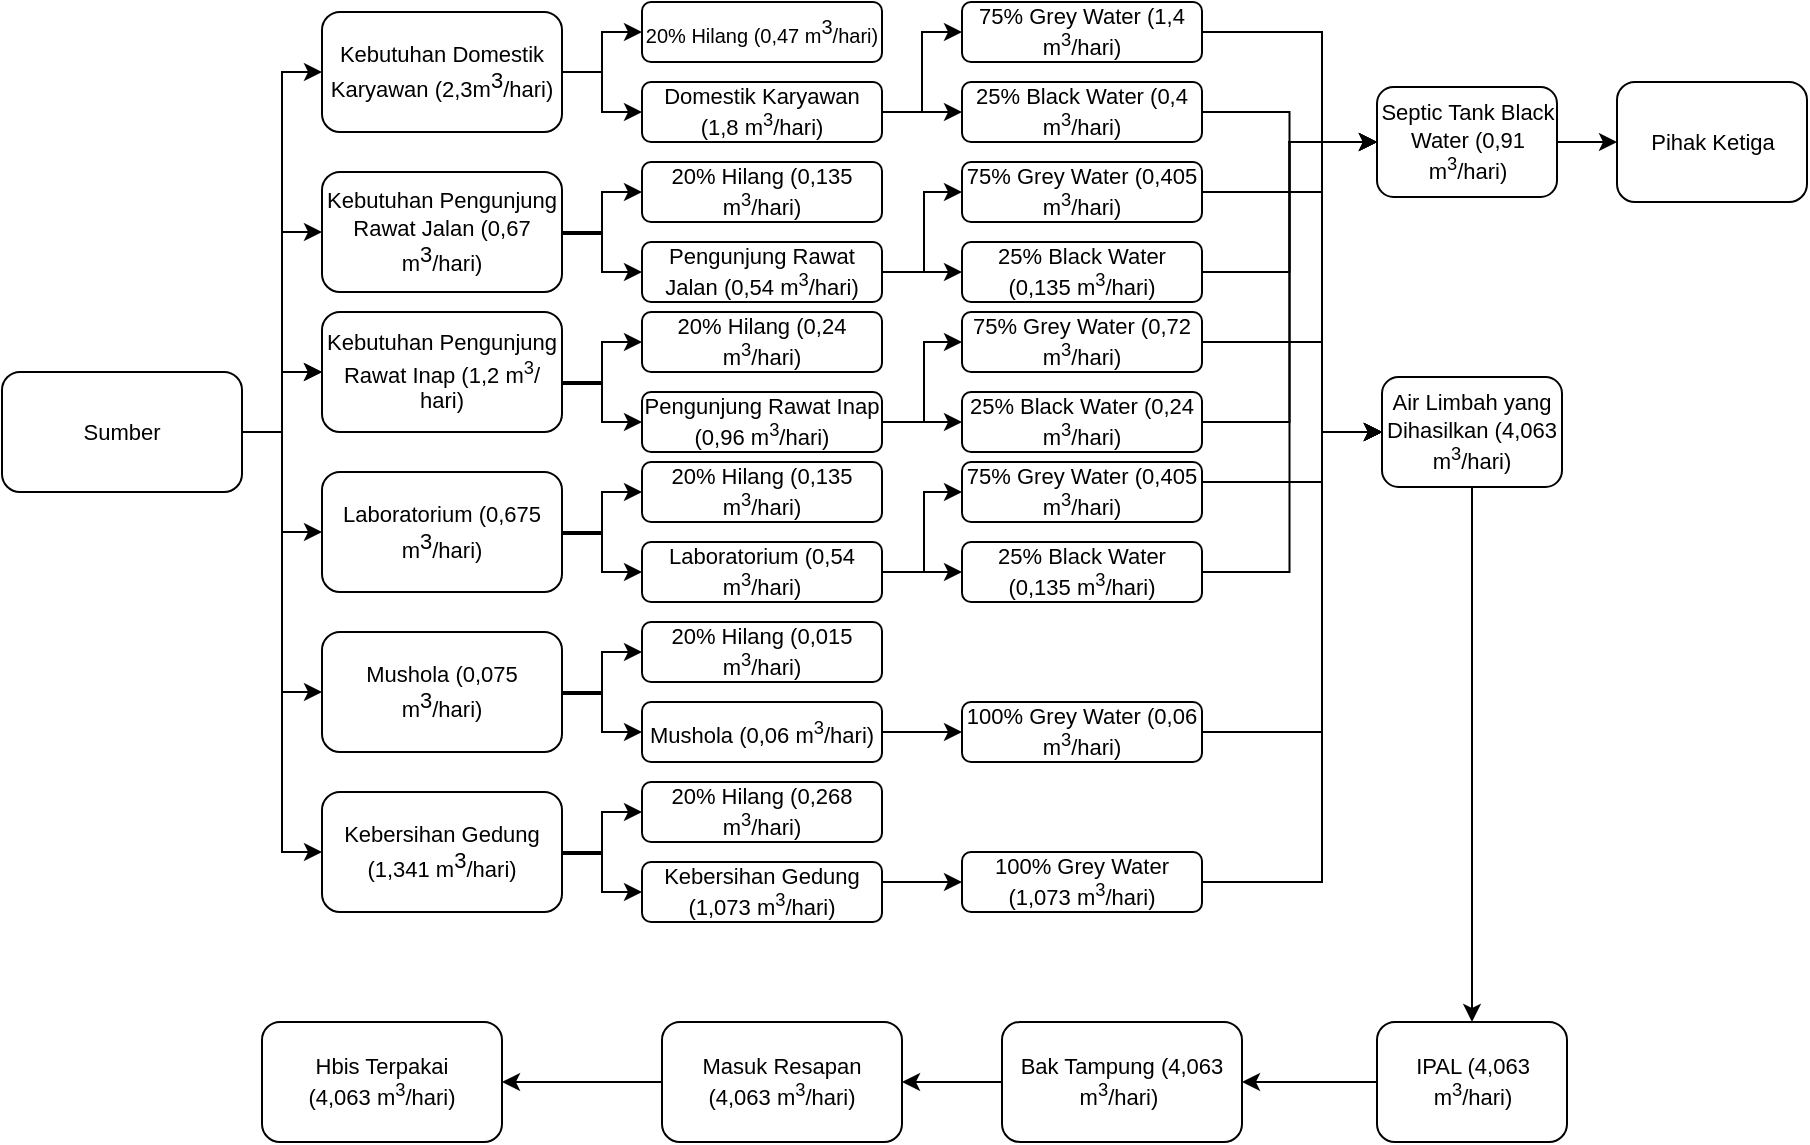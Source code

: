 <mxfile version="24.7.6">
  <diagram name="Page-1" id="BwjnC9_RVp00AROXkKl3">
    <mxGraphModel dx="926" dy="429" grid="1" gridSize="10" guides="1" tooltips="1" connect="1" arrows="1" fold="1" page="1" pageScale="1" pageWidth="850" pageHeight="1100" math="0" shadow="0">
      <root>
        <mxCell id="0" />
        <mxCell id="1" parent="0" />
        <mxCell id="a9j6jrNws50YFNVHfmn5-3" value="" style="edgeStyle=orthogonalEdgeStyle;rounded=0;orthogonalLoop=1;jettySize=auto;html=1;entryX=0;entryY=0.5;entryDx=0;entryDy=0;strokeColor=#000000;fontColor=#000000;labelBackgroundColor=none;labelBorderColor=none;" parent="1" source="a9j6jrNws50YFNVHfmn5-1" target="a9j6jrNws50YFNVHfmn5-2" edge="1">
          <mxGeometry relative="1" as="geometry" />
        </mxCell>
        <mxCell id="a9j6jrNws50YFNVHfmn5-10" value="" style="edgeStyle=orthogonalEdgeStyle;rounded=0;orthogonalLoop=1;jettySize=auto;html=1;entryX=0;entryY=0.5;entryDx=0;entryDy=0;strokeColor=#000000;fontColor=#000000;labelBackgroundColor=none;labelBorderColor=none;" parent="1" source="a9j6jrNws50YFNVHfmn5-1" target="a9j6jrNws50YFNVHfmn5-9" edge="1">
          <mxGeometry relative="1" as="geometry" />
        </mxCell>
        <mxCell id="a9j6jrNws50YFNVHfmn5-13" value="" style="edgeStyle=orthogonalEdgeStyle;rounded=0;orthogonalLoop=1;jettySize=auto;html=1;entryX=0;entryY=0.5;entryDx=0;entryDy=0;strokeColor=#000000;fontColor=#000000;labelBackgroundColor=none;labelBorderColor=none;" parent="1" source="a9j6jrNws50YFNVHfmn5-1" target="a9j6jrNws50YFNVHfmn5-11" edge="1">
          <mxGeometry relative="1" as="geometry" />
        </mxCell>
        <mxCell id="a9j6jrNws50YFNVHfmn5-15" value="" style="edgeStyle=orthogonalEdgeStyle;rounded=0;orthogonalLoop=1;jettySize=auto;html=1;exitX=1;exitY=0.5;exitDx=0;exitDy=0;entryX=0;entryY=0.5;entryDx=0;entryDy=0;strokeColor=#000000;fontColor=#000000;labelBackgroundColor=none;labelBorderColor=none;" parent="1" source="a9j6jrNws50YFNVHfmn5-1" target="a9j6jrNws50YFNVHfmn5-14" edge="1">
          <mxGeometry relative="1" as="geometry" />
        </mxCell>
        <mxCell id="a9j6jrNws50YFNVHfmn5-17" value="" style="edgeStyle=orthogonalEdgeStyle;rounded=0;orthogonalLoop=1;jettySize=auto;html=1;strokeColor=#000000;fontColor=#000000;labelBackgroundColor=none;labelBorderColor=none;" parent="1" source="a9j6jrNws50YFNVHfmn5-1" target="a9j6jrNws50YFNVHfmn5-16" edge="1">
          <mxGeometry relative="1" as="geometry" />
        </mxCell>
        <mxCell id="a9j6jrNws50YFNVHfmn5-1" value="Sumber" style="rounded=1;whiteSpace=wrap;html=1;fontSize=11;strokeColor=#000000;fontColor=#000000;labelBackgroundColor=none;labelBorderColor=none;fillColor=none;" parent="1" vertex="1">
          <mxGeometry x="390" y="435" width="120" height="60" as="geometry" />
        </mxCell>
        <mxCell id="a9j6jrNws50YFNVHfmn5-23" value="" style="edgeStyle=orthogonalEdgeStyle;rounded=0;orthogonalLoop=1;jettySize=auto;html=1;strokeColor=#000000;fontColor=#000000;labelBackgroundColor=none;labelBorderColor=none;" parent="1" source="a9j6jrNws50YFNVHfmn5-2" target="a9j6jrNws50YFNVHfmn5-22" edge="1">
          <mxGeometry relative="1" as="geometry" />
        </mxCell>
        <mxCell id="a9j6jrNws50YFNVHfmn5-2" value="Kebutuhan Domestik Karyawan (2,3m&lt;sup style=&quot;font-size: 11px;&quot;&gt;3&lt;/sup&gt;/hari)" style="whiteSpace=wrap;html=1;rounded=1;fontSize=11;strokeColor=#000000;fontColor=#000000;labelBackgroundColor=none;labelBorderColor=none;fillColor=none;" parent="1" vertex="1">
          <mxGeometry x="550" y="255" width="120" height="60" as="geometry" />
        </mxCell>
        <mxCell id="a9j6jrNws50YFNVHfmn5-9" value="Kebutuhan Pengunjung Rawat Jalan (0,67 m&lt;sup style=&quot;font-size: 11px;&quot;&gt;3&lt;/sup&gt;/hari)" style="whiteSpace=wrap;html=1;rounded=1;fontSize=11;strokeColor=#000000;fontColor=#000000;labelBackgroundColor=none;labelBorderColor=none;fillColor=none;" parent="1" vertex="1">
          <mxGeometry x="550" y="335" width="120" height="60" as="geometry" />
        </mxCell>
        <mxCell id="a9j6jrNws50YFNVHfmn5-14" value="Kebersihan Gedung (1,341 m&lt;sup style=&quot;font-size: 11px;&quot;&gt;3&lt;/sup&gt;/hari)" style="whiteSpace=wrap;html=1;rounded=1;fontSize=11;strokeColor=#000000;fontColor=#000000;labelBackgroundColor=none;labelBorderColor=none;fillColor=none;" parent="1" vertex="1">
          <mxGeometry x="550" y="645" width="120" height="60" as="geometry" />
        </mxCell>
        <mxCell id="a9j6jrNws50YFNVHfmn5-18" value="" style="edgeStyle=orthogonalEdgeStyle;rounded=0;orthogonalLoop=1;jettySize=auto;html=1;strokeColor=#000000;fontColor=#000000;labelBackgroundColor=none;labelBorderColor=none;" parent="1" source="a9j6jrNws50YFNVHfmn5-1" target="a9j6jrNws50YFNVHfmn5-16" edge="1">
          <mxGeometry relative="1" as="geometry">
            <mxPoint x="510" y="465" as="sourcePoint" />
            <mxPoint x="590" y="735" as="targetPoint" />
          </mxGeometry>
        </mxCell>
        <mxCell id="a9j6jrNws50YFNVHfmn5-16" value="Kebutuhan Pengunjung Rawat Inap (1,2 m&lt;sup&gt;3&lt;/sup&gt;/ hari)" style="whiteSpace=wrap;html=1;rounded=1;fontSize=11;strokeColor=#000000;fontColor=#000000;labelBackgroundColor=none;labelBorderColor=none;fillColor=none;" parent="1" vertex="1">
          <mxGeometry x="550" y="405" width="120" height="60" as="geometry" />
        </mxCell>
        <mxCell id="a9j6jrNws50YFNVHfmn5-11" value="&lt;font style=&quot;font-size: 11px;&quot;&gt;Laboratorium (0,675 m&lt;sup style=&quot;font-size: 11px;&quot;&gt;3&lt;/sup&gt;/hari)&lt;/font&gt;" style="whiteSpace=wrap;html=1;rounded=1;fontSize=11;strokeColor=#000000;fontColor=#000000;labelBackgroundColor=none;labelBorderColor=none;fillColor=none;" parent="1" vertex="1">
          <mxGeometry x="550" y="485" width="120" height="60" as="geometry" />
        </mxCell>
        <mxCell id="a9j6jrNws50YFNVHfmn5-21" value="" style="edgeStyle=orthogonalEdgeStyle;rounded=0;orthogonalLoop=1;jettySize=auto;html=1;entryX=0;entryY=0.5;entryDx=0;entryDy=0;exitX=1;exitY=0.5;exitDx=0;exitDy=0;strokeColor=#000000;fontColor=#000000;labelBackgroundColor=none;labelBorderColor=none;" parent="1" source="a9j6jrNws50YFNVHfmn5-1" target="a9j6jrNws50YFNVHfmn5-4" edge="1">
          <mxGeometry relative="1" as="geometry">
            <mxPoint x="610" y="625" as="sourcePoint" />
            <mxPoint x="590" y="735" as="targetPoint" />
          </mxGeometry>
        </mxCell>
        <mxCell id="a9j6jrNws50YFNVHfmn5-4" value="Mushola (0,075 m&lt;sup style=&quot;font-size: 11px;&quot;&gt;3&lt;/sup&gt;/hari)" style="whiteSpace=wrap;html=1;rounded=1;fontSize=11;strokeColor=#000000;fontColor=#000000;labelBackgroundColor=none;labelBorderColor=none;fillColor=none;" parent="1" vertex="1">
          <mxGeometry x="550" y="565" width="120" height="60" as="geometry" />
        </mxCell>
        <mxCell id="a9j6jrNws50YFNVHfmn5-22" value="20% Hilang (0,47 m&lt;sup style=&quot;font-size: 10px;&quot;&gt;3&lt;/sup&gt;/hari)" style="whiteSpace=wrap;html=1;fontSize=10;rounded=1;strokeColor=#000000;fontColor=#000000;labelBackgroundColor=none;labelBorderColor=none;fillColor=none;" parent="1" vertex="1">
          <mxGeometry x="710" y="250" width="120" height="30" as="geometry" />
        </mxCell>
        <mxCell id="a9j6jrNws50YFNVHfmn5-24" value="Domestik Karyawan (1,8 m&lt;sup&gt;3&lt;/sup&gt;/hari)" style="whiteSpace=wrap;html=1;fontSize=11;rounded=1;strokeColor=#000000;fontColor=#000000;labelBackgroundColor=none;labelBorderColor=none;fillColor=none;" parent="1" vertex="1">
          <mxGeometry x="710" y="290" width="120" height="30" as="geometry" />
        </mxCell>
        <mxCell id="a9j6jrNws50YFNVHfmn5-25" value="" style="edgeStyle=orthogonalEdgeStyle;rounded=0;orthogonalLoop=1;jettySize=auto;html=1;entryX=0;entryY=0.5;entryDx=0;entryDy=0;exitX=1;exitY=0.5;exitDx=0;exitDy=0;strokeColor=#000000;fontColor=#000000;labelBackgroundColor=none;labelBorderColor=none;" parent="1" source="a9j6jrNws50YFNVHfmn5-2" target="a9j6jrNws50YFNVHfmn5-24" edge="1">
          <mxGeometry relative="1" as="geometry">
            <mxPoint x="680" y="295" as="sourcePoint" />
            <mxPoint x="700" y="275" as="targetPoint" />
            <Array as="points">
              <mxPoint x="690" y="285" />
              <mxPoint x="690" y="305" />
            </Array>
          </mxGeometry>
        </mxCell>
        <mxCell id="a9j6jrNws50YFNVHfmn5-26" value="" style="edgeStyle=orthogonalEdgeStyle;rounded=0;orthogonalLoop=1;jettySize=auto;html=1;entryX=0;entryY=0.5;entryDx=0;entryDy=0;strokeColor=#000000;fontColor=#000000;labelBackgroundColor=none;labelBorderColor=none;" parent="1" target="a9j6jrNws50YFNVHfmn5-27" edge="1">
          <mxGeometry relative="1" as="geometry">
            <mxPoint x="670" y="365" as="sourcePoint" />
            <Array as="points">
              <mxPoint x="670" y="366" />
              <mxPoint x="690" y="366" />
              <mxPoint x="690" y="345" />
            </Array>
          </mxGeometry>
        </mxCell>
        <mxCell id="a9j6jrNws50YFNVHfmn5-27" value="20% Hilang (0,135 m&lt;sup&gt;3&lt;/sup&gt;/hari)" style="whiteSpace=wrap;html=1;fontSize=11;rounded=1;strokeColor=#000000;fontColor=#000000;labelBackgroundColor=none;labelBorderColor=none;fillColor=none;" parent="1" vertex="1">
          <mxGeometry x="710" y="330" width="120" height="30" as="geometry" />
        </mxCell>
        <mxCell id="a9j6jrNws50YFNVHfmn5-28" value="Pengunjung Rawat Jalan (0,54 m&lt;sup&gt;3&lt;/sup&gt;/hari)" style="whiteSpace=wrap;html=1;fontSize=11;rounded=1;strokeColor=#000000;fontColor=#000000;labelBackgroundColor=none;labelBorderColor=none;fillColor=none;" parent="1" vertex="1">
          <mxGeometry x="710" y="370" width="120" height="30" as="geometry" />
        </mxCell>
        <mxCell id="a9j6jrNws50YFNVHfmn5-29" value="" style="edgeStyle=orthogonalEdgeStyle;rounded=0;orthogonalLoop=1;jettySize=auto;html=1;entryX=0;entryY=0.5;entryDx=0;entryDy=0;exitX=1;exitY=0.5;exitDx=0;exitDy=0;strokeColor=#000000;fontColor=#000000;labelBackgroundColor=none;labelBorderColor=none;" parent="1" target="a9j6jrNws50YFNVHfmn5-28" edge="1">
          <mxGeometry relative="1" as="geometry">
            <mxPoint x="670" y="365" as="sourcePoint" />
            <mxPoint x="700" y="355" as="targetPoint" />
            <Array as="points">
              <mxPoint x="690" y="365" />
              <mxPoint x="690" y="385" />
            </Array>
          </mxGeometry>
        </mxCell>
        <mxCell id="a9j6jrNws50YFNVHfmn5-30" value="" style="edgeStyle=orthogonalEdgeStyle;rounded=0;orthogonalLoop=1;jettySize=auto;html=1;entryX=0;entryY=0.5;entryDx=0;entryDy=0;strokeColor=#000000;fontColor=#000000;labelBackgroundColor=none;labelBorderColor=none;" parent="1" target="a9j6jrNws50YFNVHfmn5-31" edge="1">
          <mxGeometry relative="1" as="geometry">
            <mxPoint x="670" y="440" as="sourcePoint" />
            <Array as="points">
              <mxPoint x="670" y="441" />
              <mxPoint x="690" y="441" />
              <mxPoint x="690" y="420" />
            </Array>
          </mxGeometry>
        </mxCell>
        <mxCell id="a9j6jrNws50YFNVHfmn5-31" value="20% Hilang (0,24 m&lt;sup&gt;3&lt;/sup&gt;/hari)" style="whiteSpace=wrap;html=1;fontSize=11;rounded=1;strokeColor=#000000;fontColor=#000000;labelBackgroundColor=none;labelBorderColor=none;fillColor=none;" parent="1" vertex="1">
          <mxGeometry x="710" y="405" width="120" height="30" as="geometry" />
        </mxCell>
        <mxCell id="a9j6jrNws50YFNVHfmn5-32" value="Pengunjung Rawat Inap (0,96 m&lt;sup&gt;3&lt;/sup&gt;/hari)" style="whiteSpace=wrap;html=1;fontSize=11;rounded=1;strokeColor=#000000;fontColor=#000000;labelBackgroundColor=none;labelBorderColor=none;fillColor=none;" parent="1" vertex="1">
          <mxGeometry x="710" y="445" width="120" height="30" as="geometry" />
        </mxCell>
        <mxCell id="a9j6jrNws50YFNVHfmn5-33" value="" style="edgeStyle=orthogonalEdgeStyle;rounded=0;orthogonalLoop=1;jettySize=auto;html=1;entryX=0;entryY=0.5;entryDx=0;entryDy=0;exitX=1;exitY=0.5;exitDx=0;exitDy=0;strokeColor=#000000;fontColor=#000000;labelBackgroundColor=none;labelBorderColor=none;" parent="1" target="a9j6jrNws50YFNVHfmn5-32" edge="1">
          <mxGeometry relative="1" as="geometry">
            <mxPoint x="670" y="440" as="sourcePoint" />
            <mxPoint x="700" y="430" as="targetPoint" />
            <Array as="points">
              <mxPoint x="690" y="440" />
              <mxPoint x="690" y="460" />
            </Array>
          </mxGeometry>
        </mxCell>
        <mxCell id="a9j6jrNws50YFNVHfmn5-34" value="" style="edgeStyle=orthogonalEdgeStyle;rounded=0;orthogonalLoop=1;jettySize=auto;html=1;entryX=0;entryY=0.5;entryDx=0;entryDy=0;strokeColor=#000000;fontColor=#000000;labelBackgroundColor=none;labelBorderColor=none;" parent="1" target="a9j6jrNws50YFNVHfmn5-35" edge="1">
          <mxGeometry relative="1" as="geometry">
            <mxPoint x="670" y="515" as="sourcePoint" />
            <Array as="points">
              <mxPoint x="670" y="516" />
              <mxPoint x="690" y="516" />
              <mxPoint x="690" y="495" />
            </Array>
          </mxGeometry>
        </mxCell>
        <mxCell id="a9j6jrNws50YFNVHfmn5-35" value="20% Hilang (0,135 m&lt;sup&gt;3&lt;/sup&gt;/hari)" style="whiteSpace=wrap;html=1;fontSize=11;rounded=1;strokeColor=#000000;fontColor=#000000;labelBackgroundColor=none;labelBorderColor=none;fillColor=none;" parent="1" vertex="1">
          <mxGeometry x="710" y="480" width="120" height="30" as="geometry" />
        </mxCell>
        <mxCell id="a9j6jrNws50YFNVHfmn5-36" value="Laboratorium (0,54 m&lt;sup&gt;3&lt;/sup&gt;/hari)" style="whiteSpace=wrap;html=1;fontSize=11;rounded=1;strokeColor=#000000;fontColor=#000000;labelBackgroundColor=none;labelBorderColor=none;fillColor=none;" parent="1" vertex="1">
          <mxGeometry x="710" y="520" width="120" height="30" as="geometry" />
        </mxCell>
        <mxCell id="a9j6jrNws50YFNVHfmn5-37" value="" style="edgeStyle=orthogonalEdgeStyle;rounded=0;orthogonalLoop=1;jettySize=auto;html=1;entryX=0;entryY=0.5;entryDx=0;entryDy=0;exitX=1;exitY=0.5;exitDx=0;exitDy=0;strokeColor=#000000;fontColor=#000000;labelBackgroundColor=none;labelBorderColor=none;" parent="1" target="a9j6jrNws50YFNVHfmn5-36" edge="1">
          <mxGeometry relative="1" as="geometry">
            <mxPoint x="670" y="515" as="sourcePoint" />
            <mxPoint x="700" y="505" as="targetPoint" />
            <Array as="points">
              <mxPoint x="690" y="515" />
              <mxPoint x="690" y="535" />
            </Array>
          </mxGeometry>
        </mxCell>
        <mxCell id="a9j6jrNws50YFNVHfmn5-38" value="" style="edgeStyle=orthogonalEdgeStyle;rounded=0;orthogonalLoop=1;jettySize=auto;html=1;entryX=0;entryY=0.5;entryDx=0;entryDy=0;strokeColor=#000000;fontColor=#000000;labelBackgroundColor=none;labelBorderColor=none;" parent="1" target="a9j6jrNws50YFNVHfmn5-39" edge="1">
          <mxGeometry relative="1" as="geometry">
            <mxPoint x="670" y="595" as="sourcePoint" />
            <Array as="points">
              <mxPoint x="670" y="596" />
              <mxPoint x="690" y="596" />
              <mxPoint x="690" y="575" />
            </Array>
          </mxGeometry>
        </mxCell>
        <mxCell id="a9j6jrNws50YFNVHfmn5-39" value="20% Hilang (0,015 m&lt;sup&gt;3&lt;/sup&gt;/hari)" style="whiteSpace=wrap;html=1;fontSize=11;rounded=1;strokeColor=#000000;fontColor=#000000;labelBackgroundColor=none;labelBorderColor=none;fillColor=none;" parent="1" vertex="1">
          <mxGeometry x="710" y="560" width="120" height="30" as="geometry" />
        </mxCell>
        <mxCell id="a9j6jrNws50YFNVHfmn5-40" value="Mushola (0,06 m&lt;sup&gt;3&lt;/sup&gt;/hari)" style="whiteSpace=wrap;html=1;fontSize=11;rounded=1;strokeColor=#000000;fontColor=#000000;labelBackgroundColor=none;labelBorderColor=none;fillColor=none;" parent="1" vertex="1">
          <mxGeometry x="710" y="600" width="120" height="30" as="geometry" />
        </mxCell>
        <mxCell id="a9j6jrNws50YFNVHfmn5-41" value="" style="edgeStyle=orthogonalEdgeStyle;rounded=0;orthogonalLoop=1;jettySize=auto;html=1;entryX=0;entryY=0.5;entryDx=0;entryDy=0;exitX=1;exitY=0.5;exitDx=0;exitDy=0;strokeColor=#000000;fontColor=#000000;labelBackgroundColor=none;labelBorderColor=none;" parent="1" target="a9j6jrNws50YFNVHfmn5-40" edge="1">
          <mxGeometry relative="1" as="geometry">
            <mxPoint x="670" y="595" as="sourcePoint" />
            <mxPoint x="700" y="585" as="targetPoint" />
            <Array as="points">
              <mxPoint x="690" y="595" />
              <mxPoint x="690" y="615" />
            </Array>
          </mxGeometry>
        </mxCell>
        <mxCell id="a9j6jrNws50YFNVHfmn5-42" value="" style="edgeStyle=orthogonalEdgeStyle;rounded=0;orthogonalLoop=1;jettySize=auto;html=1;entryX=0;entryY=0.5;entryDx=0;entryDy=0;strokeColor=#000000;fontColor=#000000;labelBackgroundColor=none;labelBorderColor=none;" parent="1" target="a9j6jrNws50YFNVHfmn5-43" edge="1">
          <mxGeometry relative="1" as="geometry">
            <mxPoint x="670" y="675" as="sourcePoint" />
            <Array as="points">
              <mxPoint x="670" y="676" />
              <mxPoint x="690" y="676" />
              <mxPoint x="690" y="655" />
            </Array>
          </mxGeometry>
        </mxCell>
        <mxCell id="a9j6jrNws50YFNVHfmn5-43" value="20% Hilang (0,268 m&lt;sup&gt;3&lt;/sup&gt;/hari)" style="whiteSpace=wrap;html=1;fontSize=11;rounded=1;strokeColor=#000000;fontColor=#000000;labelBackgroundColor=none;labelBorderColor=none;fillColor=none;" parent="1" vertex="1">
          <mxGeometry x="710" y="640" width="120" height="30" as="geometry" />
        </mxCell>
        <mxCell id="a9j6jrNws50YFNVHfmn5-44" value="Kebersihan Gedung (1,073 m&lt;sup&gt;3&lt;/sup&gt;/hari)" style="whiteSpace=wrap;html=1;fontSize=11;rounded=1;strokeColor=#000000;fontColor=#000000;labelBackgroundColor=none;labelBorderColor=none;fillColor=none;" parent="1" vertex="1">
          <mxGeometry x="710" y="680" width="120" height="30" as="geometry" />
        </mxCell>
        <mxCell id="a9j6jrNws50YFNVHfmn5-45" value="" style="edgeStyle=orthogonalEdgeStyle;rounded=0;orthogonalLoop=1;jettySize=auto;html=1;entryX=0;entryY=0.5;entryDx=0;entryDy=0;exitX=1;exitY=0.5;exitDx=0;exitDy=0;strokeColor=#000000;fontColor=#000000;labelBackgroundColor=none;labelBorderColor=none;" parent="1" target="a9j6jrNws50YFNVHfmn5-44" edge="1">
          <mxGeometry relative="1" as="geometry">
            <mxPoint x="670" y="675" as="sourcePoint" />
            <mxPoint x="700" y="665" as="targetPoint" />
            <Array as="points">
              <mxPoint x="690" y="675" />
              <mxPoint x="690" y="695" />
            </Array>
          </mxGeometry>
        </mxCell>
        <mxCell id="a9j6jrNws50YFNVHfmn5-46" value="75% Grey Water (1,4 m&lt;sup&gt;3&lt;/sup&gt;/hari)" style="whiteSpace=wrap;html=1;fontSize=11;rounded=1;strokeColor=#000000;fontColor=#000000;labelBackgroundColor=none;labelBorderColor=none;fillColor=none;" parent="1" vertex="1">
          <mxGeometry x="870" y="250" width="120" height="30" as="geometry" />
        </mxCell>
        <mxCell id="a9j6jrNws50YFNVHfmn5-49" value="" style="edgeStyle=orthogonalEdgeStyle;rounded=0;orthogonalLoop=1;jettySize=auto;html=1;exitX=1;exitY=0.5;exitDx=0;exitDy=0;entryX=0;entryY=0.5;entryDx=0;entryDy=0;strokeColor=#000000;fontColor=#000000;labelBackgroundColor=none;labelBorderColor=none;" parent="1" source="a9j6jrNws50YFNVHfmn5-24" target="a9j6jrNws50YFNVHfmn5-46" edge="1">
          <mxGeometry relative="1" as="geometry">
            <mxPoint x="840" y="300" as="sourcePoint" />
            <mxPoint x="920" y="275" as="targetPoint" />
          </mxGeometry>
        </mxCell>
        <mxCell id="a9j6jrNws50YFNVHfmn5-48" value="25% Black Water (0,4 m&lt;sup&gt;3&lt;/sup&gt;/hari)" style="whiteSpace=wrap;html=1;fontSize=11;rounded=1;strokeColor=#000000;fontColor=#000000;labelBackgroundColor=none;labelBorderColor=none;fillColor=none;" parent="1" vertex="1">
          <mxGeometry x="870" y="290" width="120" height="30" as="geometry" />
        </mxCell>
        <mxCell id="a9j6jrNws50YFNVHfmn5-51" value="" style="edgeStyle=orthogonalEdgeStyle;rounded=0;orthogonalLoop=1;jettySize=auto;html=1;exitX=1;exitY=0.5;exitDx=0;exitDy=0;entryX=0;entryY=0.5;entryDx=0;entryDy=0;strokeColor=#000000;fontColor=#000000;labelBackgroundColor=none;labelBorderColor=none;" parent="1" source="a9j6jrNws50YFNVHfmn5-24" target="a9j6jrNws50YFNVHfmn5-48" edge="1">
          <mxGeometry relative="1" as="geometry">
            <mxPoint x="840" y="315" as="sourcePoint" />
            <mxPoint x="880" y="275" as="targetPoint" />
          </mxGeometry>
        </mxCell>
        <mxCell id="a9j6jrNws50YFNVHfmn5-56" value="75% Grey Water (0,405 m&lt;sup&gt;3&lt;/sup&gt;/hari)" style="whiteSpace=wrap;html=1;fontSize=11;rounded=1;strokeColor=#000000;fontColor=#000000;labelBackgroundColor=none;labelBorderColor=none;fillColor=none;" parent="1" vertex="1">
          <mxGeometry x="870" y="330" width="120" height="30" as="geometry" />
        </mxCell>
        <mxCell id="a9j6jrNws50YFNVHfmn5-57" value="" style="edgeStyle=orthogonalEdgeStyle;rounded=0;orthogonalLoop=1;jettySize=auto;html=1;exitX=1;exitY=0.5;exitDx=0;exitDy=0;entryX=0;entryY=0.5;entryDx=0;entryDy=0;strokeColor=#000000;fontColor=#000000;labelBackgroundColor=none;labelBorderColor=none;" parent="1" target="a9j6jrNws50YFNVHfmn5-56" edge="1">
          <mxGeometry relative="1" as="geometry">
            <mxPoint x="830" y="385" as="sourcePoint" />
            <mxPoint x="920" y="355" as="targetPoint" />
            <Array as="points">
              <mxPoint x="851" y="385" />
              <mxPoint x="851" y="345" />
            </Array>
          </mxGeometry>
        </mxCell>
        <mxCell id="a9j6jrNws50YFNVHfmn5-58" value="25% Black Water (0,135 m&lt;sup&gt;3&lt;/sup&gt;/hari)" style="whiteSpace=wrap;html=1;fontSize=11;rounded=1;strokeColor=#000000;fontColor=#000000;labelBackgroundColor=none;labelBorderColor=none;fillColor=none;" parent="1" vertex="1">
          <mxGeometry x="870" y="370" width="120" height="30" as="geometry" />
        </mxCell>
        <mxCell id="a9j6jrNws50YFNVHfmn5-59" value="" style="edgeStyle=orthogonalEdgeStyle;rounded=0;orthogonalLoop=1;jettySize=auto;html=1;exitX=1;exitY=0.5;exitDx=0;exitDy=0;entryX=0;entryY=0.5;entryDx=0;entryDy=0;strokeColor=#000000;fontColor=#000000;labelBackgroundColor=none;labelBorderColor=none;" parent="1" target="a9j6jrNws50YFNVHfmn5-58" edge="1">
          <mxGeometry relative="1" as="geometry">
            <mxPoint x="830" y="385" as="sourcePoint" />
            <mxPoint x="880" y="355" as="targetPoint" />
            <Array as="points">
              <mxPoint x="840" y="385" />
              <mxPoint x="840" y="385" />
            </Array>
          </mxGeometry>
        </mxCell>
        <mxCell id="a9j6jrNws50YFNVHfmn5-60" value="75% Grey Water (0,72 m&lt;sup&gt;3&lt;/sup&gt;/hari)" style="whiteSpace=wrap;html=1;fontSize=11;rounded=1;strokeColor=#000000;fontColor=#000000;labelBackgroundColor=none;labelBorderColor=none;fillColor=none;" parent="1" vertex="1">
          <mxGeometry x="870" y="405" width="120" height="30" as="geometry" />
        </mxCell>
        <mxCell id="a9j6jrNws50YFNVHfmn5-61" value="" style="edgeStyle=orthogonalEdgeStyle;rounded=0;orthogonalLoop=1;jettySize=auto;html=1;exitX=1;exitY=0.5;exitDx=0;exitDy=0;entryX=0;entryY=0.5;entryDx=0;entryDy=0;strokeColor=#000000;fontColor=#000000;labelBackgroundColor=none;labelBorderColor=none;" parent="1" target="a9j6jrNws50YFNVHfmn5-60" edge="1">
          <mxGeometry relative="1" as="geometry">
            <mxPoint x="830" y="460" as="sourcePoint" />
            <mxPoint x="920" y="430" as="targetPoint" />
            <Array as="points">
              <mxPoint x="851" y="460" />
              <mxPoint x="851" y="420" />
            </Array>
          </mxGeometry>
        </mxCell>
        <mxCell id="a9j6jrNws50YFNVHfmn5-62" value="25% Black Water (0,24 m&lt;sup&gt;3&lt;/sup&gt;/hari)" style="whiteSpace=wrap;html=1;fontSize=11;rounded=1;strokeColor=#000000;fontColor=#000000;labelBackgroundColor=none;labelBorderColor=none;fillColor=none;" parent="1" vertex="1">
          <mxGeometry x="870" y="445" width="120" height="30" as="geometry" />
        </mxCell>
        <mxCell id="a9j6jrNws50YFNVHfmn5-63" value="" style="edgeStyle=orthogonalEdgeStyle;rounded=0;orthogonalLoop=1;jettySize=auto;html=1;exitX=1;exitY=0.5;exitDx=0;exitDy=0;entryX=0;entryY=0.5;entryDx=0;entryDy=0;strokeColor=#000000;fontColor=#000000;labelBackgroundColor=none;labelBorderColor=none;" parent="1" target="a9j6jrNws50YFNVHfmn5-62" edge="1">
          <mxGeometry relative="1" as="geometry">
            <mxPoint x="830" y="460" as="sourcePoint" />
            <mxPoint x="880" y="430" as="targetPoint" />
            <Array as="points">
              <mxPoint x="840" y="460" />
              <mxPoint x="840" y="460" />
            </Array>
          </mxGeometry>
        </mxCell>
        <mxCell id="a9j6jrNws50YFNVHfmn5-64" value="75% Grey Water (0,405 m&lt;sup&gt;3&lt;/sup&gt;/hari)" style="whiteSpace=wrap;html=1;fontSize=11;rounded=1;strokeColor=#000000;fontColor=#000000;labelBackgroundColor=none;labelBorderColor=none;fillColor=none;" parent="1" vertex="1">
          <mxGeometry x="870" y="480" width="120" height="30" as="geometry" />
        </mxCell>
        <mxCell id="a9j6jrNws50YFNVHfmn5-65" value="" style="edgeStyle=orthogonalEdgeStyle;rounded=0;orthogonalLoop=1;jettySize=auto;html=1;exitX=1;exitY=0.5;exitDx=0;exitDy=0;entryX=0;entryY=0.5;entryDx=0;entryDy=0;strokeColor=#000000;fontColor=#000000;labelBackgroundColor=none;labelBorderColor=none;" parent="1" target="a9j6jrNws50YFNVHfmn5-64" edge="1">
          <mxGeometry relative="1" as="geometry">
            <mxPoint x="830" y="535" as="sourcePoint" />
            <mxPoint x="920" y="505" as="targetPoint" />
            <Array as="points">
              <mxPoint x="851" y="535" />
              <mxPoint x="851" y="495" />
            </Array>
          </mxGeometry>
        </mxCell>
        <mxCell id="a9j6jrNws50YFNVHfmn5-66" value="25% Black Water (0,135 m&lt;sup&gt;3&lt;/sup&gt;/hari)" style="whiteSpace=wrap;html=1;fontSize=11;rounded=1;strokeColor=#000000;fontColor=#000000;labelBackgroundColor=none;labelBorderColor=none;fillColor=none;" parent="1" vertex="1">
          <mxGeometry x="870" y="520" width="120" height="30" as="geometry" />
        </mxCell>
        <mxCell id="a9j6jrNws50YFNVHfmn5-67" value="" style="edgeStyle=orthogonalEdgeStyle;rounded=0;orthogonalLoop=1;jettySize=auto;html=1;exitX=1;exitY=0.5;exitDx=0;exitDy=0;entryX=0;entryY=0.5;entryDx=0;entryDy=0;strokeColor=#000000;fontColor=#000000;labelBackgroundColor=none;labelBorderColor=none;" parent="1" target="a9j6jrNws50YFNVHfmn5-66" edge="1">
          <mxGeometry relative="1" as="geometry">
            <mxPoint x="830" y="535" as="sourcePoint" />
            <mxPoint x="880" y="505" as="targetPoint" />
            <Array as="points">
              <mxPoint x="840" y="535" />
              <mxPoint x="840" y="535" />
            </Array>
          </mxGeometry>
        </mxCell>
        <mxCell id="a9j6jrNws50YFNVHfmn5-70" value="100% Grey Water (0,06 m&lt;sup&gt;3&lt;/sup&gt;/hari)" style="whiteSpace=wrap;html=1;fontSize=11;rounded=1;strokeColor=#000000;fontColor=#000000;labelBackgroundColor=none;labelBorderColor=none;fillColor=none;" parent="1" vertex="1">
          <mxGeometry x="870" y="600" width="120" height="30" as="geometry" />
        </mxCell>
        <mxCell id="a9j6jrNws50YFNVHfmn5-71" value="" style="edgeStyle=orthogonalEdgeStyle;rounded=0;orthogonalLoop=1;jettySize=auto;html=1;exitX=1;exitY=0.5;exitDx=0;exitDy=0;entryX=0;entryY=0.5;entryDx=0;entryDy=0;strokeColor=#000000;fontColor=#000000;labelBackgroundColor=none;labelBorderColor=none;" parent="1" target="a9j6jrNws50YFNVHfmn5-70" edge="1">
          <mxGeometry relative="1" as="geometry">
            <mxPoint x="830" y="615" as="sourcePoint" />
            <mxPoint x="880" y="585" as="targetPoint" />
            <Array as="points">
              <mxPoint x="840" y="615" />
              <mxPoint x="840" y="615" />
            </Array>
          </mxGeometry>
        </mxCell>
        <mxCell id="a9j6jrNws50YFNVHfmn5-74" value="100% Grey Water (1,073 m&lt;sup&gt;3&lt;/sup&gt;/hari)" style="whiteSpace=wrap;html=1;fontSize=11;rounded=1;strokeColor=#000000;fontColor=#000000;labelBackgroundColor=none;labelBorderColor=none;fillColor=none;" parent="1" vertex="1">
          <mxGeometry x="870" y="675" width="120" height="30" as="geometry" />
        </mxCell>
        <mxCell id="a9j6jrNws50YFNVHfmn5-75" value="" style="edgeStyle=orthogonalEdgeStyle;rounded=0;orthogonalLoop=1;jettySize=auto;html=1;exitX=1;exitY=0.5;exitDx=0;exitDy=0;entryX=0;entryY=0.5;entryDx=0;entryDy=0;strokeColor=#000000;fontColor=#000000;labelBackgroundColor=none;labelBorderColor=none;" parent="1" target="a9j6jrNws50YFNVHfmn5-74" edge="1">
          <mxGeometry relative="1" as="geometry">
            <mxPoint x="830" y="690" as="sourcePoint" />
            <mxPoint x="880" y="660" as="targetPoint" />
            <Array as="points">
              <mxPoint x="840" y="690" />
              <mxPoint x="840" y="690" />
            </Array>
          </mxGeometry>
        </mxCell>
        <mxCell id="a9j6jrNws50YFNVHfmn5-79" value="" style="edgeStyle=orthogonalEdgeStyle;rounded=0;orthogonalLoop=1;jettySize=auto;html=1;strokeColor=#000000;fontColor=#000000;labelBackgroundColor=none;labelBorderColor=none;" parent="1" source="a9j6jrNws50YFNVHfmn5-76" target="a9j6jrNws50YFNVHfmn5-78" edge="1">
          <mxGeometry relative="1" as="geometry" />
        </mxCell>
        <mxCell id="a9j6jrNws50YFNVHfmn5-76" value="Septic Tank Black Water (0,91 m&lt;sup&gt;3&lt;/sup&gt;/hari)" style="whiteSpace=wrap;html=1;fontSize=11;rounded=1;strokeColor=#000000;fontColor=#000000;labelBackgroundColor=none;labelBorderColor=none;fillColor=none;" parent="1" vertex="1">
          <mxGeometry x="1077.5" y="292.5" width="90" height="55" as="geometry" />
        </mxCell>
        <mxCell id="a9j6jrNws50YFNVHfmn5-77" value="" style="edgeStyle=orthogonalEdgeStyle;rounded=0;orthogonalLoop=1;jettySize=auto;html=1;exitX=1;exitY=0.5;exitDx=0;exitDy=0;entryX=0;entryY=0.5;entryDx=0;entryDy=0;strokeColor=#000000;labelBackgroundColor=none;labelBorderColor=none;fontColor=#000000;" parent="1" source="a9j6jrNws50YFNVHfmn5-48" target="a9j6jrNws50YFNVHfmn5-76" edge="1">
          <mxGeometry relative="1" as="geometry">
            <mxPoint x="1010" y="360" as="sourcePoint" />
            <mxPoint x="1040" y="380" as="targetPoint" />
          </mxGeometry>
        </mxCell>
        <mxCell id="a9j6jrNws50YFNVHfmn5-78" value="Pihak Ketiga" style="whiteSpace=wrap;html=1;fontSize=11;rounded=1;strokeColor=#000000;fontColor=#000000;labelBackgroundColor=none;labelBorderColor=none;fillColor=none;" parent="1" vertex="1">
          <mxGeometry x="1197.5" y="290" width="95" height="60" as="geometry" />
        </mxCell>
        <mxCell id="a9j6jrNws50YFNVHfmn5-81" value="" style="edgeStyle=orthogonalEdgeStyle;rounded=0;orthogonalLoop=1;jettySize=auto;html=1;exitX=1;exitY=0.5;exitDx=0;exitDy=0;entryX=0;entryY=0.5;entryDx=0;entryDy=0;strokeColor=#000000;labelBackgroundColor=none;labelBorderColor=none;fontColor=#000000;" parent="1" source="a9j6jrNws50YFNVHfmn5-58" target="a9j6jrNws50YFNVHfmn5-76" edge="1">
          <mxGeometry relative="1" as="geometry">
            <mxPoint x="1000" y="315" as="sourcePoint" />
            <mxPoint x="1110" y="310" as="targetPoint" />
          </mxGeometry>
        </mxCell>
        <mxCell id="a9j6jrNws50YFNVHfmn5-82" value="" style="edgeStyle=orthogonalEdgeStyle;rounded=0;orthogonalLoop=1;jettySize=auto;html=1;exitX=1;exitY=0.5;exitDx=0;exitDy=0;entryX=0;entryY=0.5;entryDx=0;entryDy=0;strokeColor=#000000;labelBackgroundColor=none;labelBorderColor=none;fontColor=#000000;" parent="1" source="a9j6jrNws50YFNVHfmn5-62" target="a9j6jrNws50YFNVHfmn5-76" edge="1">
          <mxGeometry relative="1" as="geometry">
            <mxPoint x="1010" y="325" as="sourcePoint" />
            <mxPoint x="1120" y="320" as="targetPoint" />
          </mxGeometry>
        </mxCell>
        <mxCell id="a9j6jrNws50YFNVHfmn5-83" value="" style="edgeStyle=orthogonalEdgeStyle;rounded=0;orthogonalLoop=1;jettySize=auto;html=1;exitX=1;exitY=0.5;exitDx=0;exitDy=0;entryX=0;entryY=0.5;entryDx=0;entryDy=0;strokeColor=#000000;labelBackgroundColor=none;labelBorderColor=none;fontColor=#000000;" parent="1" source="a9j6jrNws50YFNVHfmn5-66" target="a9j6jrNws50YFNVHfmn5-76" edge="1">
          <mxGeometry relative="1" as="geometry">
            <mxPoint x="1020" y="335" as="sourcePoint" />
            <mxPoint x="1130" y="330" as="targetPoint" />
          </mxGeometry>
        </mxCell>
        <mxCell id="a9j6jrNws50YFNVHfmn5-84" value="" style="edgeStyle=orthogonalEdgeStyle;rounded=0;orthogonalLoop=1;jettySize=auto;html=1;strokeColor=#000000;fontColor=#000000;labelBackgroundColor=none;labelBorderColor=none;" parent="1" source="a9j6jrNws50YFNVHfmn5-85" target="a9j6jrNws50YFNVHfmn5-86" edge="1">
          <mxGeometry relative="1" as="geometry" />
        </mxCell>
        <mxCell id="a9j6jrNws50YFNVHfmn5-85" value="Air Limbah yang Dihasilkan (4,063 m&lt;sup&gt;3&lt;/sup&gt;/hari)" style="whiteSpace=wrap;html=1;fontSize=11;rounded=1;strokeColor=#000000;fontColor=#000000;labelBackgroundColor=none;labelBorderColor=none;fillColor=none;" parent="1" vertex="1">
          <mxGeometry x="1080" y="437.5" width="90" height="55" as="geometry" />
        </mxCell>
        <mxCell id="a9j6jrNws50YFNVHfmn5-94" value="" style="edgeStyle=orthogonalEdgeStyle;rounded=0;orthogonalLoop=1;jettySize=auto;html=1;strokeColor=#000000;fontColor=#000000;labelBackgroundColor=none;labelBorderColor=none;" parent="1" source="a9j6jrNws50YFNVHfmn5-86" target="a9j6jrNws50YFNVHfmn5-93" edge="1">
          <mxGeometry relative="1" as="geometry" />
        </mxCell>
        <mxCell id="a9j6jrNws50YFNVHfmn5-86" value="IPAL (4,063 m&lt;sup&gt;3&lt;/sup&gt;/hari)" style="whiteSpace=wrap;html=1;fontSize=11;rounded=1;strokeColor=#000000;fontColor=#000000;labelBackgroundColor=none;labelBorderColor=none;fillColor=none;" parent="1" vertex="1">
          <mxGeometry x="1077.5" y="760" width="95" height="60" as="geometry" />
        </mxCell>
        <mxCell id="a9j6jrNws50YFNVHfmn5-87" value="" style="edgeStyle=orthogonalEdgeStyle;rounded=0;orthogonalLoop=1;jettySize=auto;html=1;entryX=0;entryY=0.5;entryDx=0;entryDy=0;strokeColor=#000000;labelBackgroundColor=none;labelBorderColor=none;fontColor=#000000;" parent="1" source="a9j6jrNws50YFNVHfmn5-46" target="a9j6jrNws50YFNVHfmn5-85" edge="1">
          <mxGeometry relative="1" as="geometry">
            <mxPoint x="1000" y="315" as="sourcePoint" />
            <mxPoint x="1090" y="355" as="targetPoint" />
            <Array as="points">
              <mxPoint x="1050" y="265" />
              <mxPoint x="1050" y="465" />
            </Array>
          </mxGeometry>
        </mxCell>
        <mxCell id="a9j6jrNws50YFNVHfmn5-88" value="" style="edgeStyle=orthogonalEdgeStyle;rounded=0;orthogonalLoop=1;jettySize=auto;html=1;entryX=0;entryY=0.5;entryDx=0;entryDy=0;exitX=1;exitY=0.5;exitDx=0;exitDy=0;strokeColor=#000000;labelBackgroundColor=none;labelBorderColor=none;fontColor=#000000;" parent="1" source="a9j6jrNws50YFNVHfmn5-56" target="a9j6jrNws50YFNVHfmn5-85" edge="1">
          <mxGeometry relative="1" as="geometry">
            <mxPoint x="1000" y="275" as="sourcePoint" />
            <mxPoint x="1090" y="475" as="targetPoint" />
            <Array as="points">
              <mxPoint x="1050" y="345" />
              <mxPoint x="1050" y="465" />
            </Array>
          </mxGeometry>
        </mxCell>
        <mxCell id="a9j6jrNws50YFNVHfmn5-89" value="" style="edgeStyle=orthogonalEdgeStyle;rounded=0;orthogonalLoop=1;jettySize=auto;html=1;entryX=0;entryY=0.5;entryDx=0;entryDy=0;exitX=1;exitY=0.5;exitDx=0;exitDy=0;strokeColor=#000000;labelBackgroundColor=none;labelBorderColor=none;fontColor=#000000;" parent="1" source="a9j6jrNws50YFNVHfmn5-60" target="a9j6jrNws50YFNVHfmn5-85" edge="1">
          <mxGeometry relative="1" as="geometry">
            <mxPoint x="1070" y="410" as="sourcePoint" />
            <mxPoint x="1090" y="475" as="targetPoint" />
            <Array as="points">
              <mxPoint x="1050" y="420" />
              <mxPoint x="1050" y="465" />
            </Array>
          </mxGeometry>
        </mxCell>
        <mxCell id="a9j6jrNws50YFNVHfmn5-90" value="" style="edgeStyle=orthogonalEdgeStyle;rounded=0;orthogonalLoop=1;jettySize=auto;html=1;entryX=0;entryY=0.5;entryDx=0;entryDy=0;exitX=1;exitY=0.5;exitDx=0;exitDy=0;strokeColor=#000000;labelBackgroundColor=none;labelBorderColor=none;fontColor=#000000;" parent="1" source="a9j6jrNws50YFNVHfmn5-64" target="a9j6jrNws50YFNVHfmn5-85" edge="1">
          <mxGeometry relative="1" as="geometry">
            <mxPoint x="1000" y="430" as="sourcePoint" />
            <mxPoint x="1090" y="475" as="targetPoint" />
            <Array as="points">
              <mxPoint x="990" y="490" />
              <mxPoint x="1050" y="490" />
              <mxPoint x="1050" y="465" />
            </Array>
          </mxGeometry>
        </mxCell>
        <mxCell id="a9j6jrNws50YFNVHfmn5-91" value="" style="edgeStyle=orthogonalEdgeStyle;rounded=0;orthogonalLoop=1;jettySize=auto;html=1;entryX=0;entryY=0.5;entryDx=0;entryDy=0;exitX=1;exitY=0.5;exitDx=0;exitDy=0;strokeColor=#000000;labelBackgroundColor=none;labelBorderColor=none;fontColor=#000000;" parent="1" source="a9j6jrNws50YFNVHfmn5-70" target="a9j6jrNws50YFNVHfmn5-85" edge="1">
          <mxGeometry relative="1" as="geometry">
            <mxPoint x="1000" y="505" as="sourcePoint" />
            <mxPoint x="1090" y="475" as="targetPoint" />
            <Array as="points">
              <mxPoint x="1050" y="615" />
              <mxPoint x="1050" y="465" />
            </Array>
          </mxGeometry>
        </mxCell>
        <mxCell id="a9j6jrNws50YFNVHfmn5-92" value="" style="edgeStyle=orthogonalEdgeStyle;rounded=0;orthogonalLoop=1;jettySize=auto;html=1;entryX=0;entryY=0.5;entryDx=0;entryDy=0;exitX=1;exitY=0.5;exitDx=0;exitDy=0;strokeColor=#000000;labelBackgroundColor=none;labelBorderColor=none;fontColor=#000000;" parent="1" source="a9j6jrNws50YFNVHfmn5-74" target="a9j6jrNws50YFNVHfmn5-85" edge="1">
          <mxGeometry relative="1" as="geometry">
            <mxPoint x="1010" y="515" as="sourcePoint" />
            <mxPoint x="1100" y="485" as="targetPoint" />
            <Array as="points">
              <mxPoint x="1050" y="690" />
              <mxPoint x="1050" y="465" />
            </Array>
          </mxGeometry>
        </mxCell>
        <mxCell id="a9j6jrNws50YFNVHfmn5-96" value="" style="edgeStyle=orthogonalEdgeStyle;rounded=0;orthogonalLoop=1;jettySize=auto;html=1;strokeColor=#000000;fontColor=#000000;labelBackgroundColor=none;labelBorderColor=none;" parent="1" source="a9j6jrNws50YFNVHfmn5-93" target="a9j6jrNws50YFNVHfmn5-95" edge="1">
          <mxGeometry relative="1" as="geometry" />
        </mxCell>
        <mxCell id="a9j6jrNws50YFNVHfmn5-93" value="Bak Tampung (4,063 m&lt;sup&gt;3&lt;/sup&gt;/hari)&amp;nbsp;" style="whiteSpace=wrap;html=1;fontSize=11;rounded=1;strokeColor=#000000;fontColor=#000000;labelBackgroundColor=none;labelBorderColor=none;fillColor=none;" parent="1" vertex="1">
          <mxGeometry x="890" y="760" width="120" height="60" as="geometry" />
        </mxCell>
        <mxCell id="a9j6jrNws50YFNVHfmn5-98" value="" style="edgeStyle=orthogonalEdgeStyle;rounded=0;orthogonalLoop=1;jettySize=auto;html=1;strokeColor=#000000;fontColor=#000000;labelBackgroundColor=none;labelBorderColor=none;" parent="1" source="a9j6jrNws50YFNVHfmn5-95" target="a9j6jrNws50YFNVHfmn5-97" edge="1">
          <mxGeometry relative="1" as="geometry" />
        </mxCell>
        <mxCell id="a9j6jrNws50YFNVHfmn5-95" value="Masuk Resapan (4,063&amp;nbsp;m&lt;sup&gt;3&lt;/sup&gt;/hari)" style="whiteSpace=wrap;html=1;fontSize=11;rounded=1;strokeColor=#000000;fontColor=#000000;labelBackgroundColor=none;labelBorderColor=none;fillColor=none;" parent="1" vertex="1">
          <mxGeometry x="720" y="760" width="120" height="60" as="geometry" />
        </mxCell>
        <mxCell id="a9j6jrNws50YFNVHfmn5-97" value="Hbis Terpakai (4,063&amp;nbsp;m&lt;sup&gt;3&lt;/sup&gt;/hari)" style="whiteSpace=wrap;html=1;fontSize=11;rounded=1;strokeColor=#000000;fontColor=#000000;labelBackgroundColor=none;labelBorderColor=none;fillColor=none;" parent="1" vertex="1">
          <mxGeometry x="520" y="760" width="120" height="60" as="geometry" />
        </mxCell>
      </root>
    </mxGraphModel>
  </diagram>
</mxfile>
